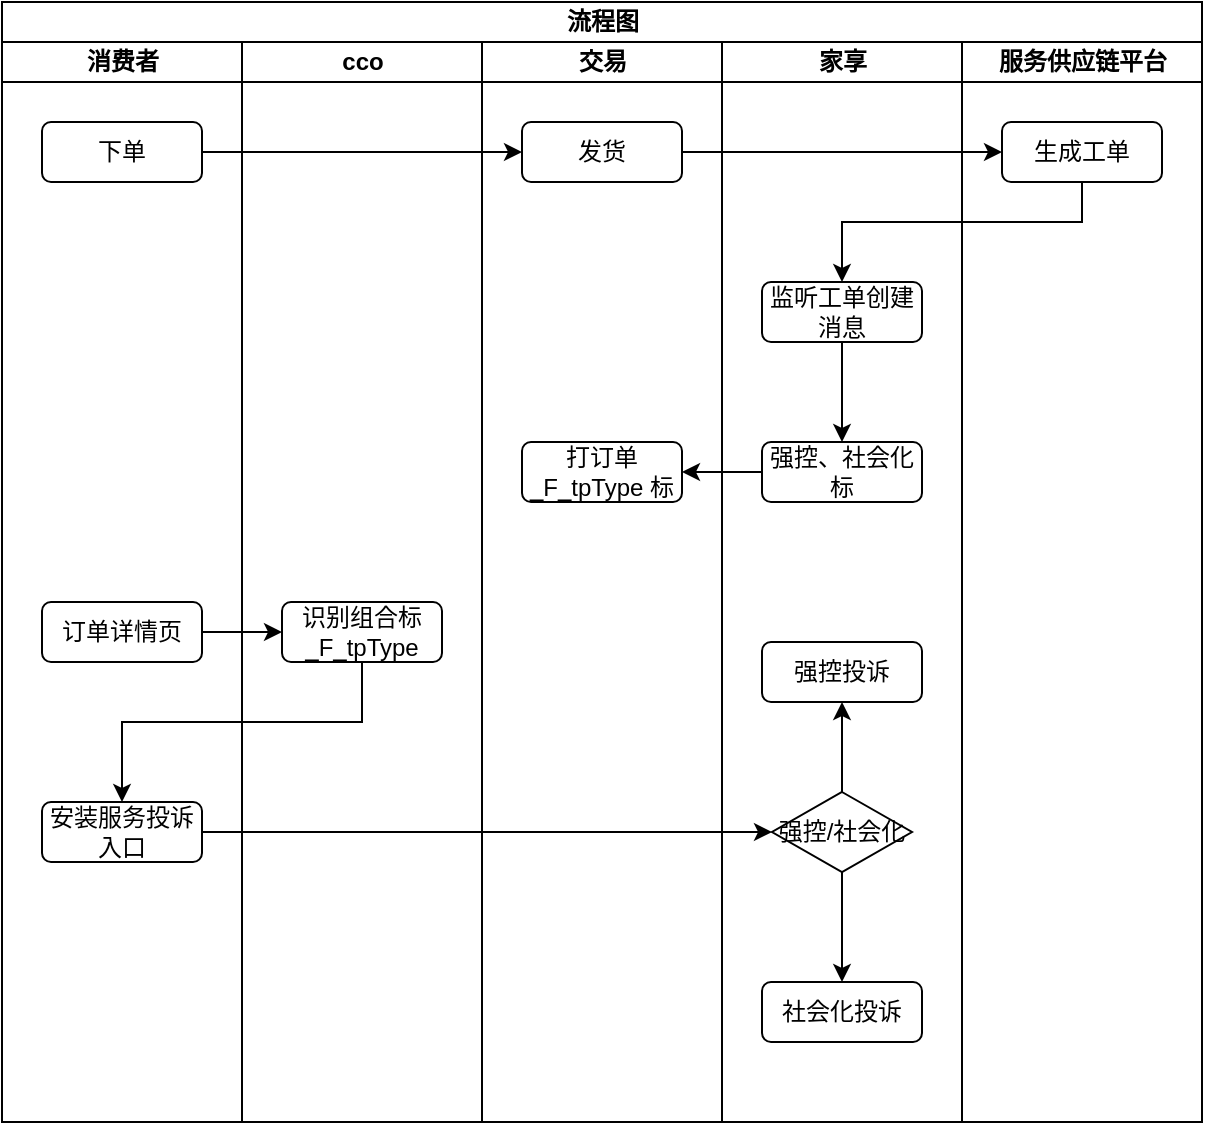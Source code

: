 <mxfile version="20.8.16" type="device"><diagram name="第 1 页" id="XFre_yZBnG14J6Gonob6"><mxGraphModel dx="1100" dy="880" grid="1" gridSize="10" guides="1" tooltips="1" connect="1" arrows="1" fold="1" page="1" pageScale="1" pageWidth="4000" pageHeight="20000" math="0" shadow="0"><root><mxCell id="0"/><mxCell id="1" parent="0"/><mxCell id="FUqN_nSCSwhWaeNob7Hk-1" value="流程图" style="swimlane;childLayout=stackLayout;resizeParent=1;resizeParentMax=0;startSize=20;html=1;" vertex="1" parent="1"><mxGeometry x="180.0" y="190" width="600" height="560" as="geometry"/></mxCell><mxCell id="FUqN_nSCSwhWaeNob7Hk-2" value="消费者" style="swimlane;startSize=20;html=1;" vertex="1" parent="FUqN_nSCSwhWaeNob7Hk-1"><mxGeometry y="20" width="120" height="540" as="geometry"/></mxCell><mxCell id="FUqN_nSCSwhWaeNob7Hk-6" value="下单" style="rounded=1;whiteSpace=wrap;html=1;" vertex="1" parent="FUqN_nSCSwhWaeNob7Hk-2"><mxGeometry x="20" y="40" width="80" height="30" as="geometry"/></mxCell><mxCell id="FUqN_nSCSwhWaeNob7Hk-22" value="订单详情页" style="rounded=1;whiteSpace=wrap;html=1;" vertex="1" parent="FUqN_nSCSwhWaeNob7Hk-2"><mxGeometry x="20" y="280" width="80" height="30" as="geometry"/></mxCell><mxCell id="FUqN_nSCSwhWaeNob7Hk-25" value="安装服务投诉入口" style="rounded=1;whiteSpace=wrap;html=1;" vertex="1" parent="FUqN_nSCSwhWaeNob7Hk-2"><mxGeometry x="20" y="380" width="80" height="30" as="geometry"/></mxCell><mxCell id="FUqN_nSCSwhWaeNob7Hk-3" value="cco" style="swimlane;startSize=20;html=1;" vertex="1" parent="FUqN_nSCSwhWaeNob7Hk-1"><mxGeometry x="120" y="20" width="120" height="540" as="geometry"/></mxCell><mxCell id="FUqN_nSCSwhWaeNob7Hk-23" value="识别组合标&lt;br&gt;_F_tpType" style="rounded=1;whiteSpace=wrap;html=1;" vertex="1" parent="FUqN_nSCSwhWaeNob7Hk-3"><mxGeometry x="20" y="280" width="80" height="30" as="geometry"/></mxCell><mxCell id="FUqN_nSCSwhWaeNob7Hk-8" value="交易" style="swimlane;startSize=20;html=1;" vertex="1" parent="FUqN_nSCSwhWaeNob7Hk-1"><mxGeometry x="240" y="20" width="120" height="540" as="geometry"/></mxCell><mxCell id="FUqN_nSCSwhWaeNob7Hk-7" value="发货" style="rounded=1;whiteSpace=wrap;html=1;" vertex="1" parent="FUqN_nSCSwhWaeNob7Hk-8"><mxGeometry x="20" y="40" width="80" height="30" as="geometry"/></mxCell><mxCell id="FUqN_nSCSwhWaeNob7Hk-20" value="打订单_F_tpType 标" style="rounded=1;whiteSpace=wrap;html=1;" vertex="1" parent="FUqN_nSCSwhWaeNob7Hk-8"><mxGeometry x="20" y="200" width="80" height="30" as="geometry"/></mxCell><mxCell id="FUqN_nSCSwhWaeNob7Hk-4" value="家享" style="swimlane;startSize=20;html=1;" vertex="1" parent="FUqN_nSCSwhWaeNob7Hk-1"><mxGeometry x="360" y="20" width="120" height="540" as="geometry"/></mxCell><mxCell id="FUqN_nSCSwhWaeNob7Hk-19" style="edgeStyle=orthogonalEdgeStyle;rounded=0;orthogonalLoop=1;jettySize=auto;html=1;entryX=0.5;entryY=0;entryDx=0;entryDy=0;" edge="1" parent="FUqN_nSCSwhWaeNob7Hk-4" source="FUqN_nSCSwhWaeNob7Hk-13" target="FUqN_nSCSwhWaeNob7Hk-18"><mxGeometry relative="1" as="geometry"/></mxCell><mxCell id="FUqN_nSCSwhWaeNob7Hk-13" value="监听工单创建消息" style="rounded=1;whiteSpace=wrap;html=1;" vertex="1" parent="FUqN_nSCSwhWaeNob7Hk-4"><mxGeometry x="20" y="120" width="80" height="30" as="geometry"/></mxCell><mxCell id="FUqN_nSCSwhWaeNob7Hk-18" value="强控、社会化标" style="rounded=1;whiteSpace=wrap;html=1;" vertex="1" parent="FUqN_nSCSwhWaeNob7Hk-4"><mxGeometry x="20" y="200" width="80" height="30" as="geometry"/></mxCell><mxCell id="FUqN_nSCSwhWaeNob7Hk-36" style="edgeStyle=orthogonalEdgeStyle;rounded=0;orthogonalLoop=1;jettySize=auto;html=1;entryX=0.5;entryY=1;entryDx=0;entryDy=0;" edge="1" parent="FUqN_nSCSwhWaeNob7Hk-4" source="FUqN_nSCSwhWaeNob7Hk-30" target="FUqN_nSCSwhWaeNob7Hk-34"><mxGeometry relative="1" as="geometry"/></mxCell><mxCell id="FUqN_nSCSwhWaeNob7Hk-30" value="强控/社会化" style="rhombus;whiteSpace=wrap;html=1;" vertex="1" parent="FUqN_nSCSwhWaeNob7Hk-4"><mxGeometry x="25" y="375" width="70" height="40" as="geometry"/></mxCell><mxCell id="FUqN_nSCSwhWaeNob7Hk-32" value="社会化投诉" style="rounded=1;whiteSpace=wrap;html=1;" vertex="1" parent="FUqN_nSCSwhWaeNob7Hk-4"><mxGeometry x="20" y="470" width="80" height="30" as="geometry"/></mxCell><mxCell id="FUqN_nSCSwhWaeNob7Hk-33" style="edgeStyle=orthogonalEdgeStyle;rounded=0;orthogonalLoop=1;jettySize=auto;html=1;entryX=0.5;entryY=0;entryDx=0;entryDy=0;" edge="1" parent="FUqN_nSCSwhWaeNob7Hk-4" source="FUqN_nSCSwhWaeNob7Hk-30" target="FUqN_nSCSwhWaeNob7Hk-32"><mxGeometry relative="1" as="geometry"/></mxCell><mxCell id="FUqN_nSCSwhWaeNob7Hk-34" value="强控投诉" style="rounded=1;whiteSpace=wrap;html=1;" vertex="1" parent="FUqN_nSCSwhWaeNob7Hk-4"><mxGeometry x="20" y="300" width="80" height="30" as="geometry"/></mxCell><mxCell id="FUqN_nSCSwhWaeNob7Hk-5" value="服务供应链平台" style="swimlane;startSize=20;html=1;" vertex="1" parent="FUqN_nSCSwhWaeNob7Hk-1"><mxGeometry x="480" y="20" width="120" height="540" as="geometry"/></mxCell><mxCell id="FUqN_nSCSwhWaeNob7Hk-15" value="生成工单" style="rounded=1;whiteSpace=wrap;html=1;" vertex="1" parent="FUqN_nSCSwhWaeNob7Hk-5"><mxGeometry x="20" y="40" width="80" height="30" as="geometry"/></mxCell><mxCell id="FUqN_nSCSwhWaeNob7Hk-10" style="edgeStyle=orthogonalEdgeStyle;rounded=0;orthogonalLoop=1;jettySize=auto;html=1;entryX=0;entryY=0.5;entryDx=0;entryDy=0;" edge="1" parent="FUqN_nSCSwhWaeNob7Hk-1" source="FUqN_nSCSwhWaeNob7Hk-6" target="FUqN_nSCSwhWaeNob7Hk-7"><mxGeometry relative="1" as="geometry"/></mxCell><mxCell id="FUqN_nSCSwhWaeNob7Hk-16" style="edgeStyle=orthogonalEdgeStyle;rounded=0;orthogonalLoop=1;jettySize=auto;html=1;entryX=0;entryY=0.5;entryDx=0;entryDy=0;" edge="1" parent="FUqN_nSCSwhWaeNob7Hk-1" source="FUqN_nSCSwhWaeNob7Hk-7" target="FUqN_nSCSwhWaeNob7Hk-15"><mxGeometry relative="1" as="geometry"/></mxCell><mxCell id="FUqN_nSCSwhWaeNob7Hk-17" style="edgeStyle=orthogonalEdgeStyle;rounded=0;orthogonalLoop=1;jettySize=auto;html=1;entryX=0.5;entryY=0;entryDx=0;entryDy=0;" edge="1" parent="FUqN_nSCSwhWaeNob7Hk-1" source="FUqN_nSCSwhWaeNob7Hk-15" target="FUqN_nSCSwhWaeNob7Hk-13"><mxGeometry relative="1" as="geometry"><Array as="points"><mxPoint x="540" y="110"/><mxPoint x="420" y="110"/></Array></mxGeometry></mxCell><mxCell id="FUqN_nSCSwhWaeNob7Hk-21" style="edgeStyle=orthogonalEdgeStyle;rounded=0;orthogonalLoop=1;jettySize=auto;html=1;entryX=1;entryY=0.5;entryDx=0;entryDy=0;" edge="1" parent="FUqN_nSCSwhWaeNob7Hk-1" source="FUqN_nSCSwhWaeNob7Hk-18" target="FUqN_nSCSwhWaeNob7Hk-20"><mxGeometry relative="1" as="geometry"/></mxCell><mxCell id="FUqN_nSCSwhWaeNob7Hk-24" style="edgeStyle=orthogonalEdgeStyle;rounded=0;orthogonalLoop=1;jettySize=auto;html=1;entryX=0;entryY=0.5;entryDx=0;entryDy=0;" edge="1" parent="FUqN_nSCSwhWaeNob7Hk-1" source="FUqN_nSCSwhWaeNob7Hk-22" target="FUqN_nSCSwhWaeNob7Hk-23"><mxGeometry relative="1" as="geometry"/></mxCell><mxCell id="FUqN_nSCSwhWaeNob7Hk-26" style="edgeStyle=orthogonalEdgeStyle;rounded=0;orthogonalLoop=1;jettySize=auto;html=1;entryX=0.5;entryY=0;entryDx=0;entryDy=0;" edge="1" parent="FUqN_nSCSwhWaeNob7Hk-1" source="FUqN_nSCSwhWaeNob7Hk-23" target="FUqN_nSCSwhWaeNob7Hk-25"><mxGeometry relative="1" as="geometry"><Array as="points"><mxPoint x="180" y="360"/><mxPoint x="60" y="360"/></Array></mxGeometry></mxCell><mxCell id="FUqN_nSCSwhWaeNob7Hk-31" style="edgeStyle=orthogonalEdgeStyle;rounded=0;orthogonalLoop=1;jettySize=auto;html=1;entryX=0;entryY=0.5;entryDx=0;entryDy=0;" edge="1" parent="FUqN_nSCSwhWaeNob7Hk-1" source="FUqN_nSCSwhWaeNob7Hk-25" target="FUqN_nSCSwhWaeNob7Hk-30"><mxGeometry relative="1" as="geometry"/></mxCell></root></mxGraphModel></diagram></mxfile>
